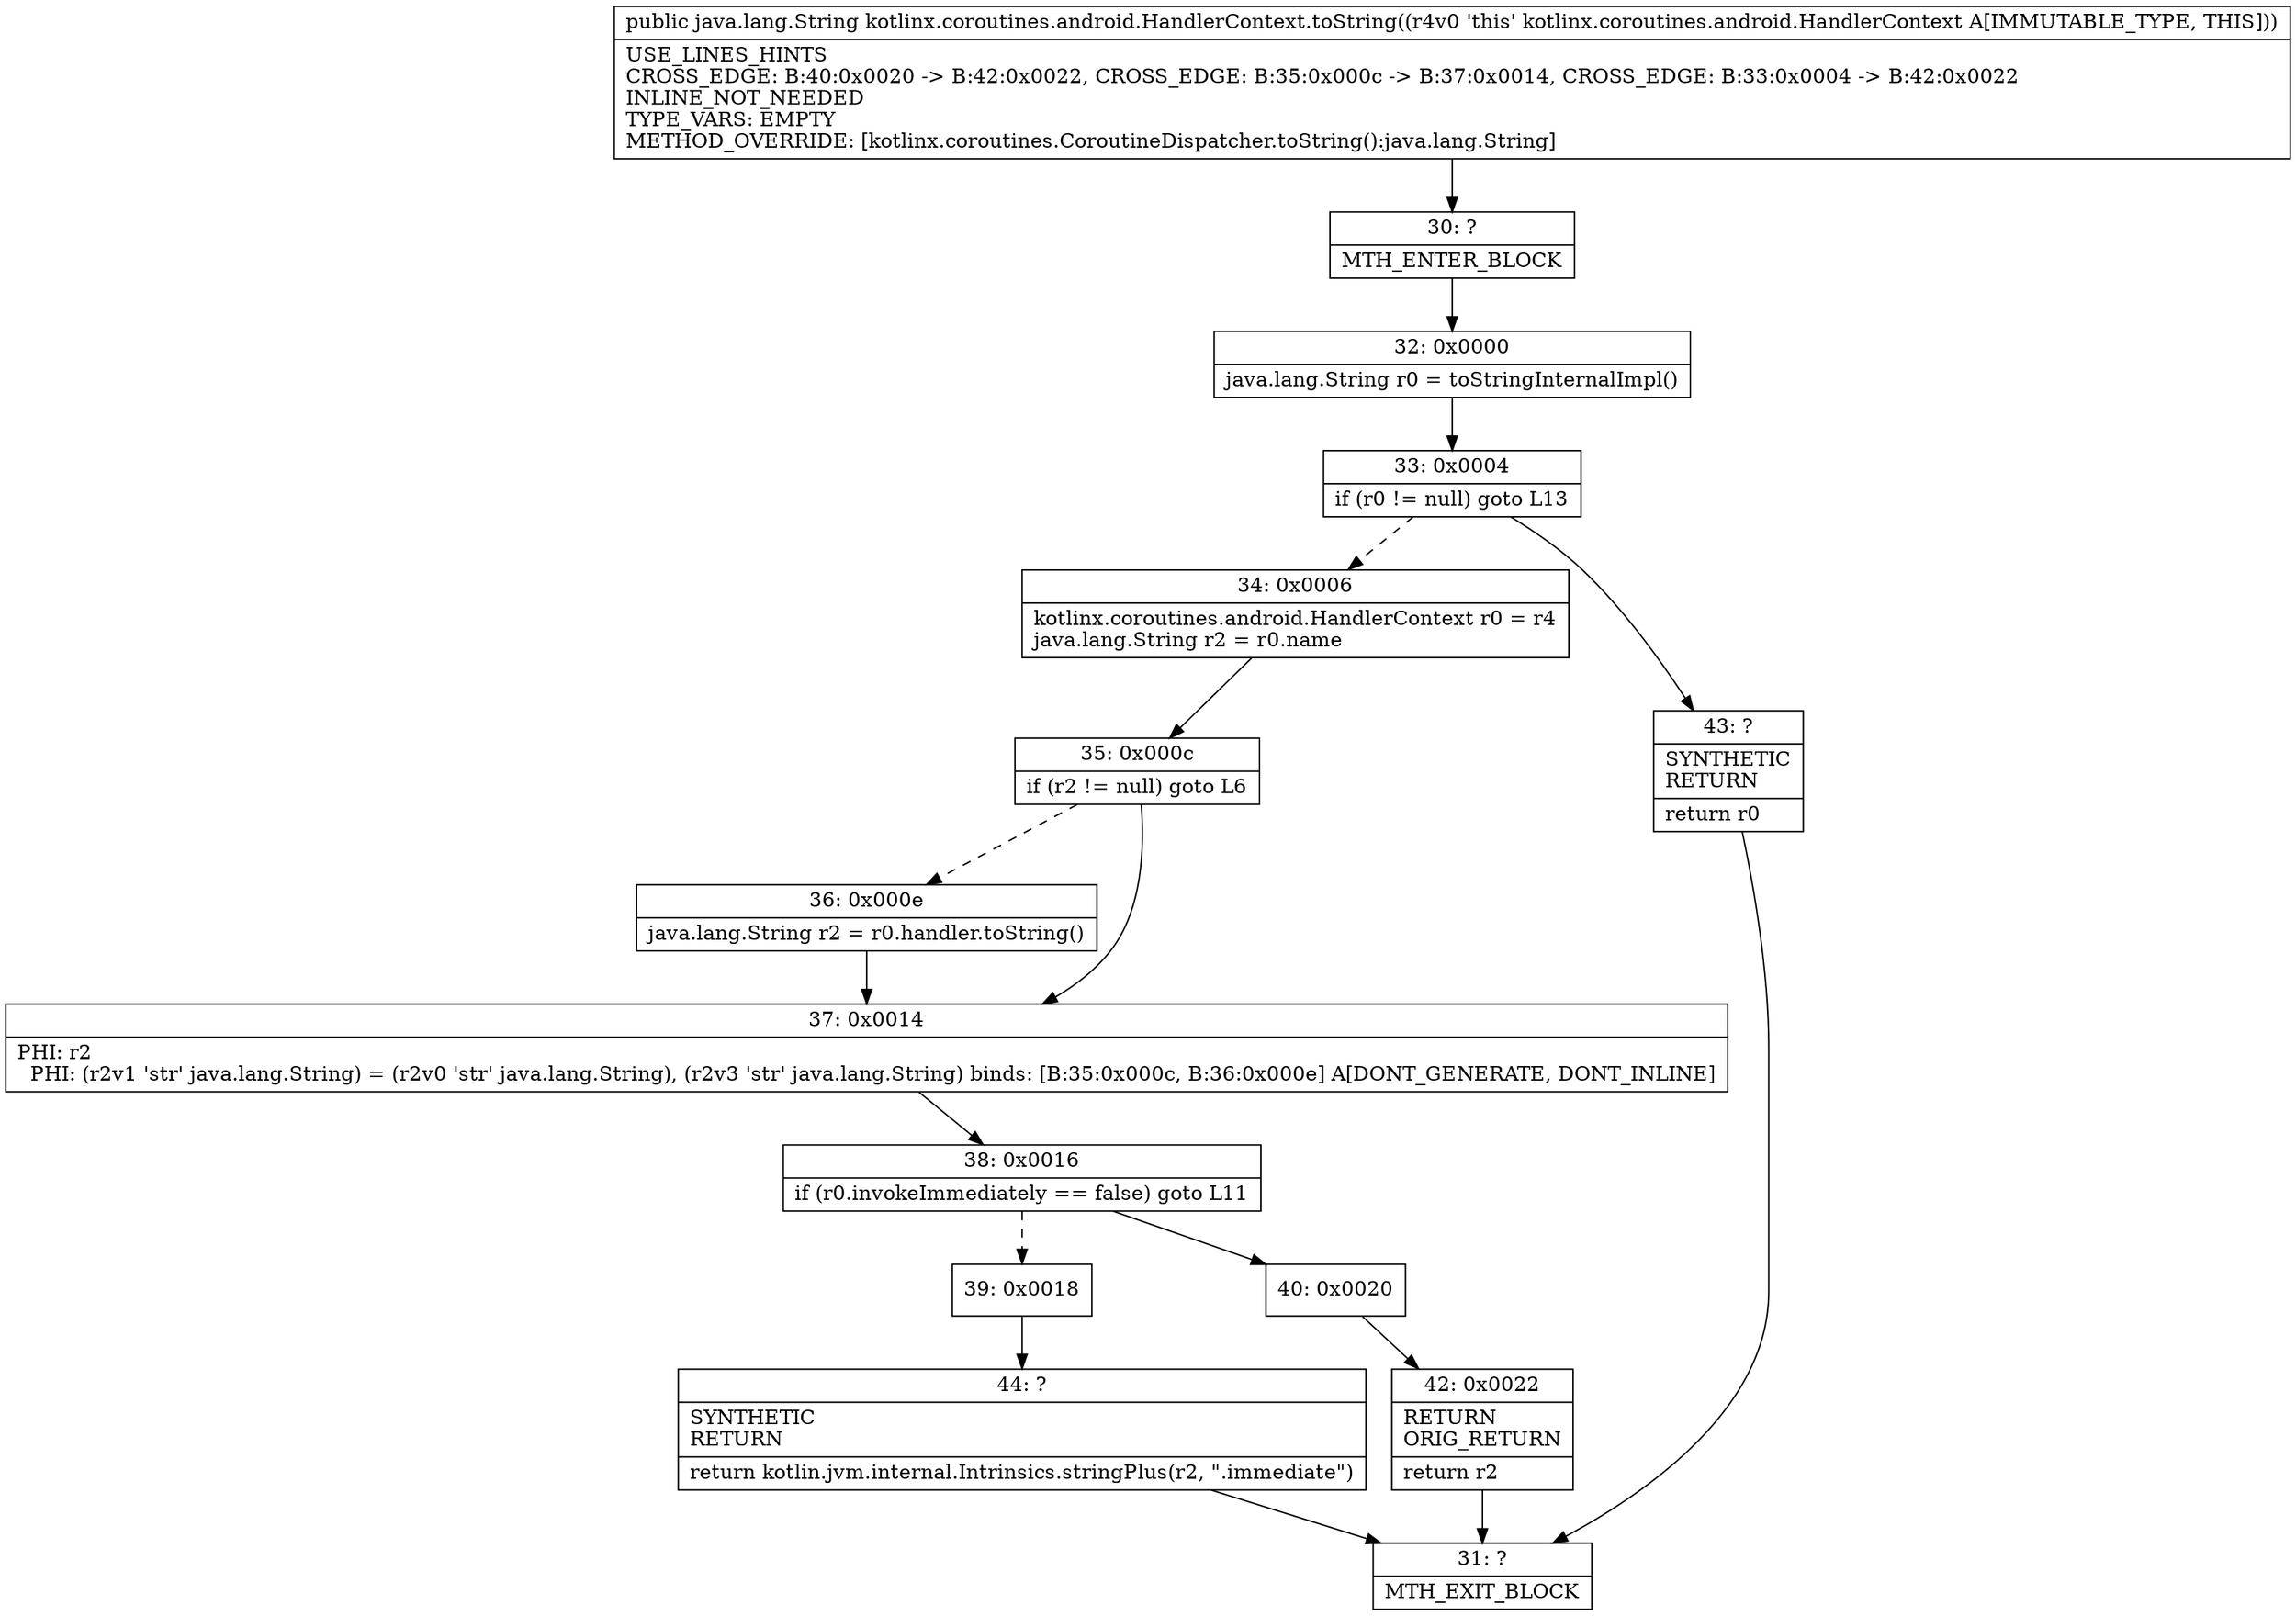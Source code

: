 digraph "CFG forkotlinx.coroutines.android.HandlerContext.toString()Ljava\/lang\/String;" {
Node_30 [shape=record,label="{30\:\ ?|MTH_ENTER_BLOCK\l}"];
Node_32 [shape=record,label="{32\:\ 0x0000|java.lang.String r0 = toStringInternalImpl()\l}"];
Node_33 [shape=record,label="{33\:\ 0x0004|if (r0 != null) goto L13\l}"];
Node_34 [shape=record,label="{34\:\ 0x0006|kotlinx.coroutines.android.HandlerContext r0 = r4\ljava.lang.String r2 = r0.name\l}"];
Node_35 [shape=record,label="{35\:\ 0x000c|if (r2 != null) goto L6\l}"];
Node_36 [shape=record,label="{36\:\ 0x000e|java.lang.String r2 = r0.handler.toString()\l}"];
Node_37 [shape=record,label="{37\:\ 0x0014|PHI: r2 \l  PHI: (r2v1 'str' java.lang.String) = (r2v0 'str' java.lang.String), (r2v3 'str' java.lang.String) binds: [B:35:0x000c, B:36:0x000e] A[DONT_GENERATE, DONT_INLINE]\l}"];
Node_38 [shape=record,label="{38\:\ 0x0016|if (r0.invokeImmediately == false) goto L11\l}"];
Node_39 [shape=record,label="{39\:\ 0x0018}"];
Node_44 [shape=record,label="{44\:\ ?|SYNTHETIC\lRETURN\l|return kotlin.jvm.internal.Intrinsics.stringPlus(r2, \".immediate\")\l}"];
Node_31 [shape=record,label="{31\:\ ?|MTH_EXIT_BLOCK\l}"];
Node_40 [shape=record,label="{40\:\ 0x0020}"];
Node_42 [shape=record,label="{42\:\ 0x0022|RETURN\lORIG_RETURN\l|return r2\l}"];
Node_43 [shape=record,label="{43\:\ ?|SYNTHETIC\lRETURN\l|return r0\l}"];
MethodNode[shape=record,label="{public java.lang.String kotlinx.coroutines.android.HandlerContext.toString((r4v0 'this' kotlinx.coroutines.android.HandlerContext A[IMMUTABLE_TYPE, THIS]))  | USE_LINES_HINTS\lCROSS_EDGE: B:40:0x0020 \-\> B:42:0x0022, CROSS_EDGE: B:35:0x000c \-\> B:37:0x0014, CROSS_EDGE: B:33:0x0004 \-\> B:42:0x0022\lINLINE_NOT_NEEDED\lTYPE_VARS: EMPTY\lMETHOD_OVERRIDE: [kotlinx.coroutines.CoroutineDispatcher.toString():java.lang.String]\l}"];
MethodNode -> Node_30;Node_30 -> Node_32;
Node_32 -> Node_33;
Node_33 -> Node_34[style=dashed];
Node_33 -> Node_43;
Node_34 -> Node_35;
Node_35 -> Node_36[style=dashed];
Node_35 -> Node_37;
Node_36 -> Node_37;
Node_37 -> Node_38;
Node_38 -> Node_39[style=dashed];
Node_38 -> Node_40;
Node_39 -> Node_44;
Node_44 -> Node_31;
Node_40 -> Node_42;
Node_42 -> Node_31;
Node_43 -> Node_31;
}

